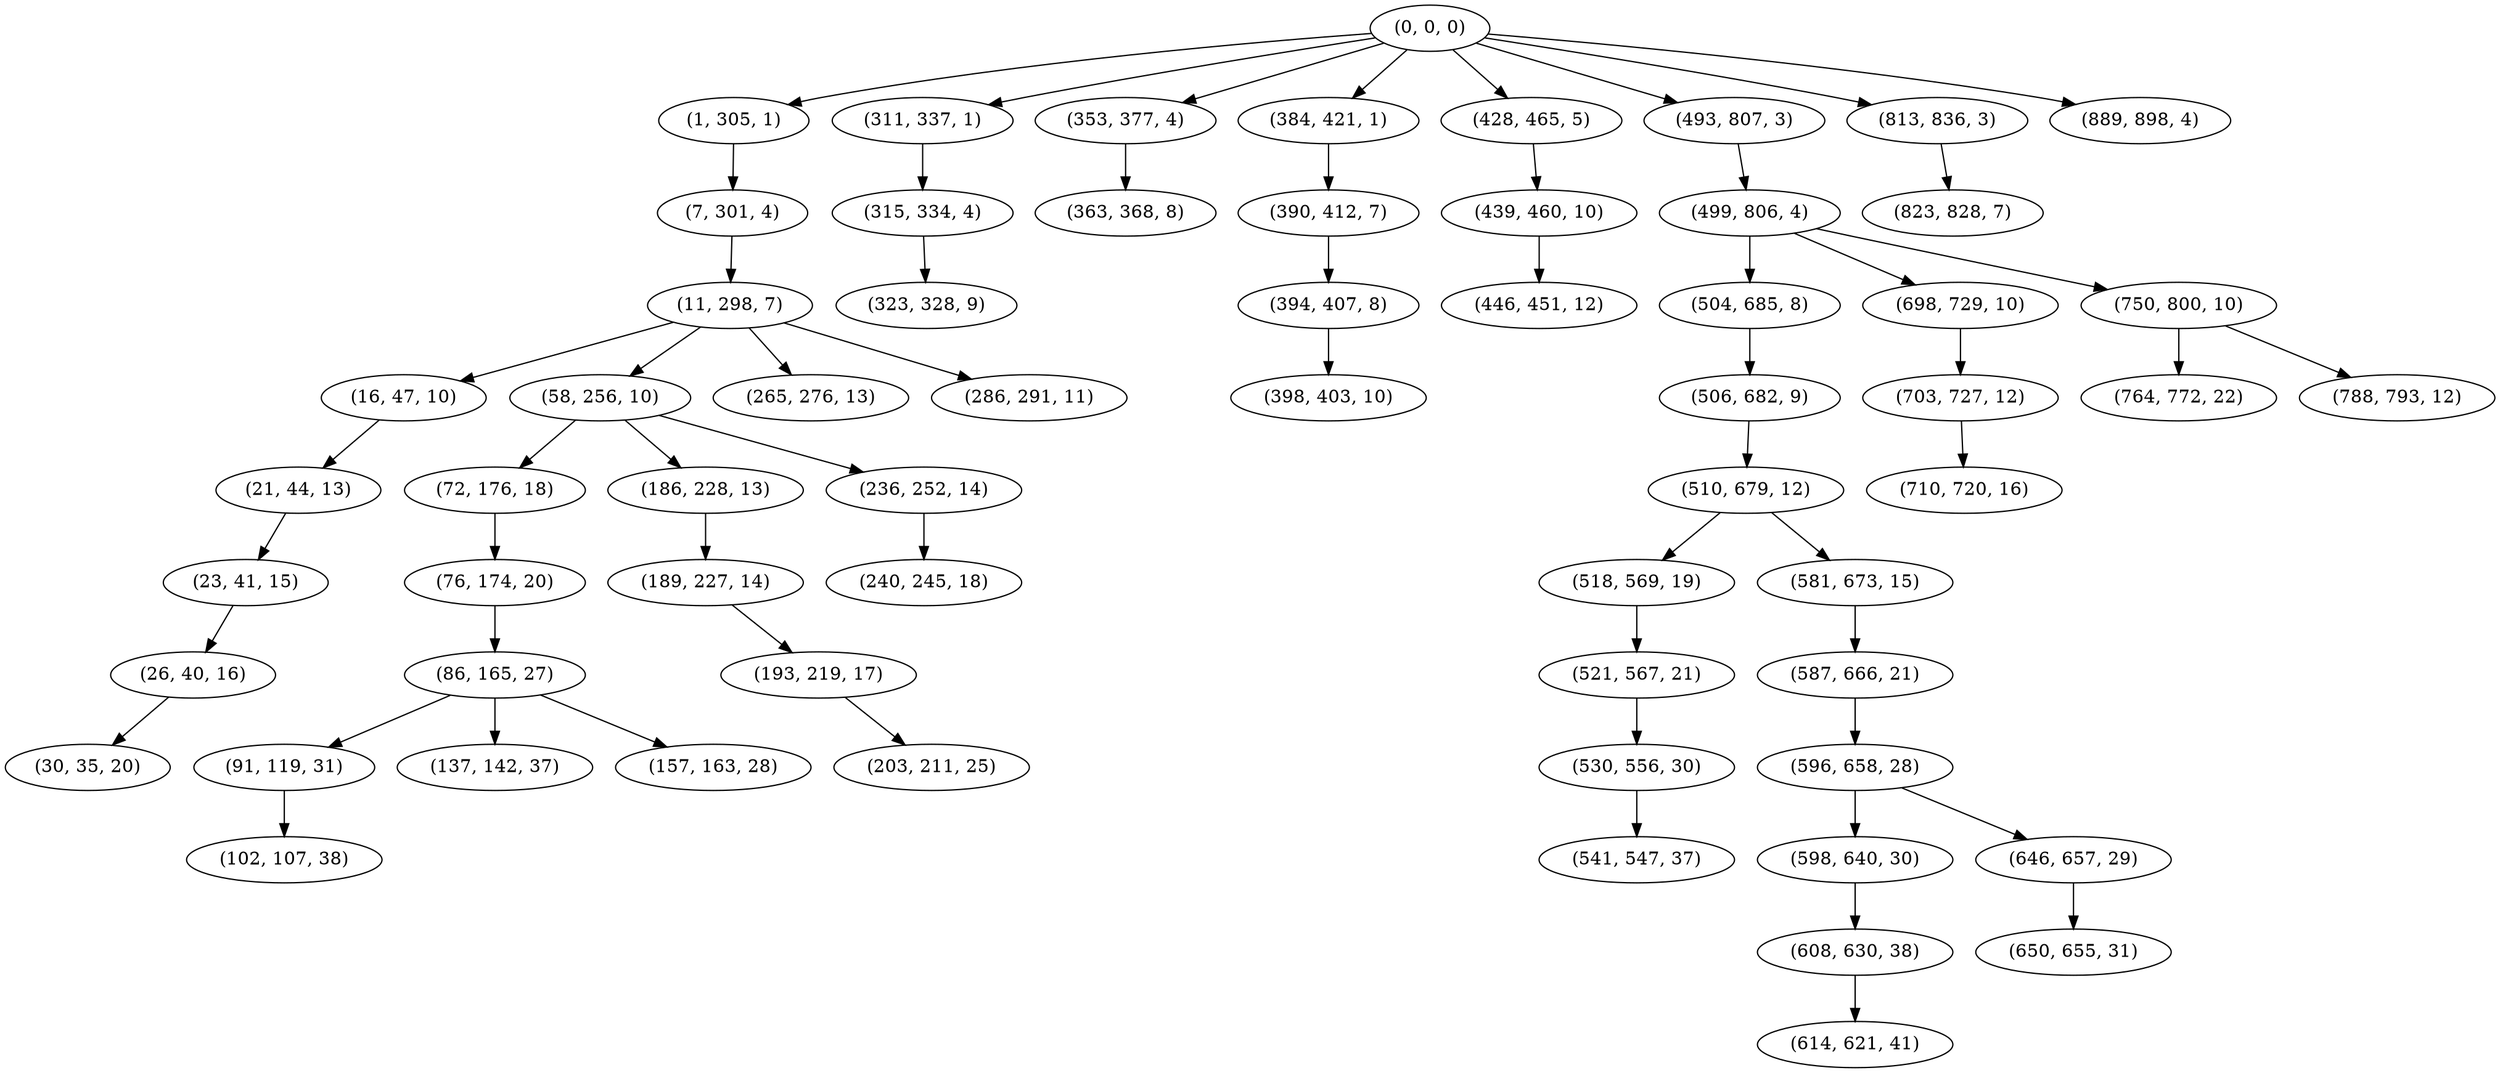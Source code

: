 digraph tree {
    "(0, 0, 0)";
    "(1, 305, 1)";
    "(7, 301, 4)";
    "(11, 298, 7)";
    "(16, 47, 10)";
    "(21, 44, 13)";
    "(23, 41, 15)";
    "(26, 40, 16)";
    "(30, 35, 20)";
    "(58, 256, 10)";
    "(72, 176, 18)";
    "(76, 174, 20)";
    "(86, 165, 27)";
    "(91, 119, 31)";
    "(102, 107, 38)";
    "(137, 142, 37)";
    "(157, 163, 28)";
    "(186, 228, 13)";
    "(189, 227, 14)";
    "(193, 219, 17)";
    "(203, 211, 25)";
    "(236, 252, 14)";
    "(240, 245, 18)";
    "(265, 276, 13)";
    "(286, 291, 11)";
    "(311, 337, 1)";
    "(315, 334, 4)";
    "(323, 328, 9)";
    "(353, 377, 4)";
    "(363, 368, 8)";
    "(384, 421, 1)";
    "(390, 412, 7)";
    "(394, 407, 8)";
    "(398, 403, 10)";
    "(428, 465, 5)";
    "(439, 460, 10)";
    "(446, 451, 12)";
    "(493, 807, 3)";
    "(499, 806, 4)";
    "(504, 685, 8)";
    "(506, 682, 9)";
    "(510, 679, 12)";
    "(518, 569, 19)";
    "(521, 567, 21)";
    "(530, 556, 30)";
    "(541, 547, 37)";
    "(581, 673, 15)";
    "(587, 666, 21)";
    "(596, 658, 28)";
    "(598, 640, 30)";
    "(608, 630, 38)";
    "(614, 621, 41)";
    "(646, 657, 29)";
    "(650, 655, 31)";
    "(698, 729, 10)";
    "(703, 727, 12)";
    "(710, 720, 16)";
    "(750, 800, 10)";
    "(764, 772, 22)";
    "(788, 793, 12)";
    "(813, 836, 3)";
    "(823, 828, 7)";
    "(889, 898, 4)";
    "(0, 0, 0)" -> "(1, 305, 1)";
    "(0, 0, 0)" -> "(311, 337, 1)";
    "(0, 0, 0)" -> "(353, 377, 4)";
    "(0, 0, 0)" -> "(384, 421, 1)";
    "(0, 0, 0)" -> "(428, 465, 5)";
    "(0, 0, 0)" -> "(493, 807, 3)";
    "(0, 0, 0)" -> "(813, 836, 3)";
    "(0, 0, 0)" -> "(889, 898, 4)";
    "(1, 305, 1)" -> "(7, 301, 4)";
    "(7, 301, 4)" -> "(11, 298, 7)";
    "(11, 298, 7)" -> "(16, 47, 10)";
    "(11, 298, 7)" -> "(58, 256, 10)";
    "(11, 298, 7)" -> "(265, 276, 13)";
    "(11, 298, 7)" -> "(286, 291, 11)";
    "(16, 47, 10)" -> "(21, 44, 13)";
    "(21, 44, 13)" -> "(23, 41, 15)";
    "(23, 41, 15)" -> "(26, 40, 16)";
    "(26, 40, 16)" -> "(30, 35, 20)";
    "(58, 256, 10)" -> "(72, 176, 18)";
    "(58, 256, 10)" -> "(186, 228, 13)";
    "(58, 256, 10)" -> "(236, 252, 14)";
    "(72, 176, 18)" -> "(76, 174, 20)";
    "(76, 174, 20)" -> "(86, 165, 27)";
    "(86, 165, 27)" -> "(91, 119, 31)";
    "(86, 165, 27)" -> "(137, 142, 37)";
    "(86, 165, 27)" -> "(157, 163, 28)";
    "(91, 119, 31)" -> "(102, 107, 38)";
    "(186, 228, 13)" -> "(189, 227, 14)";
    "(189, 227, 14)" -> "(193, 219, 17)";
    "(193, 219, 17)" -> "(203, 211, 25)";
    "(236, 252, 14)" -> "(240, 245, 18)";
    "(311, 337, 1)" -> "(315, 334, 4)";
    "(315, 334, 4)" -> "(323, 328, 9)";
    "(353, 377, 4)" -> "(363, 368, 8)";
    "(384, 421, 1)" -> "(390, 412, 7)";
    "(390, 412, 7)" -> "(394, 407, 8)";
    "(394, 407, 8)" -> "(398, 403, 10)";
    "(428, 465, 5)" -> "(439, 460, 10)";
    "(439, 460, 10)" -> "(446, 451, 12)";
    "(493, 807, 3)" -> "(499, 806, 4)";
    "(499, 806, 4)" -> "(504, 685, 8)";
    "(499, 806, 4)" -> "(698, 729, 10)";
    "(499, 806, 4)" -> "(750, 800, 10)";
    "(504, 685, 8)" -> "(506, 682, 9)";
    "(506, 682, 9)" -> "(510, 679, 12)";
    "(510, 679, 12)" -> "(518, 569, 19)";
    "(510, 679, 12)" -> "(581, 673, 15)";
    "(518, 569, 19)" -> "(521, 567, 21)";
    "(521, 567, 21)" -> "(530, 556, 30)";
    "(530, 556, 30)" -> "(541, 547, 37)";
    "(581, 673, 15)" -> "(587, 666, 21)";
    "(587, 666, 21)" -> "(596, 658, 28)";
    "(596, 658, 28)" -> "(598, 640, 30)";
    "(596, 658, 28)" -> "(646, 657, 29)";
    "(598, 640, 30)" -> "(608, 630, 38)";
    "(608, 630, 38)" -> "(614, 621, 41)";
    "(646, 657, 29)" -> "(650, 655, 31)";
    "(698, 729, 10)" -> "(703, 727, 12)";
    "(703, 727, 12)" -> "(710, 720, 16)";
    "(750, 800, 10)" -> "(764, 772, 22)";
    "(750, 800, 10)" -> "(788, 793, 12)";
    "(813, 836, 3)" -> "(823, 828, 7)";
}

